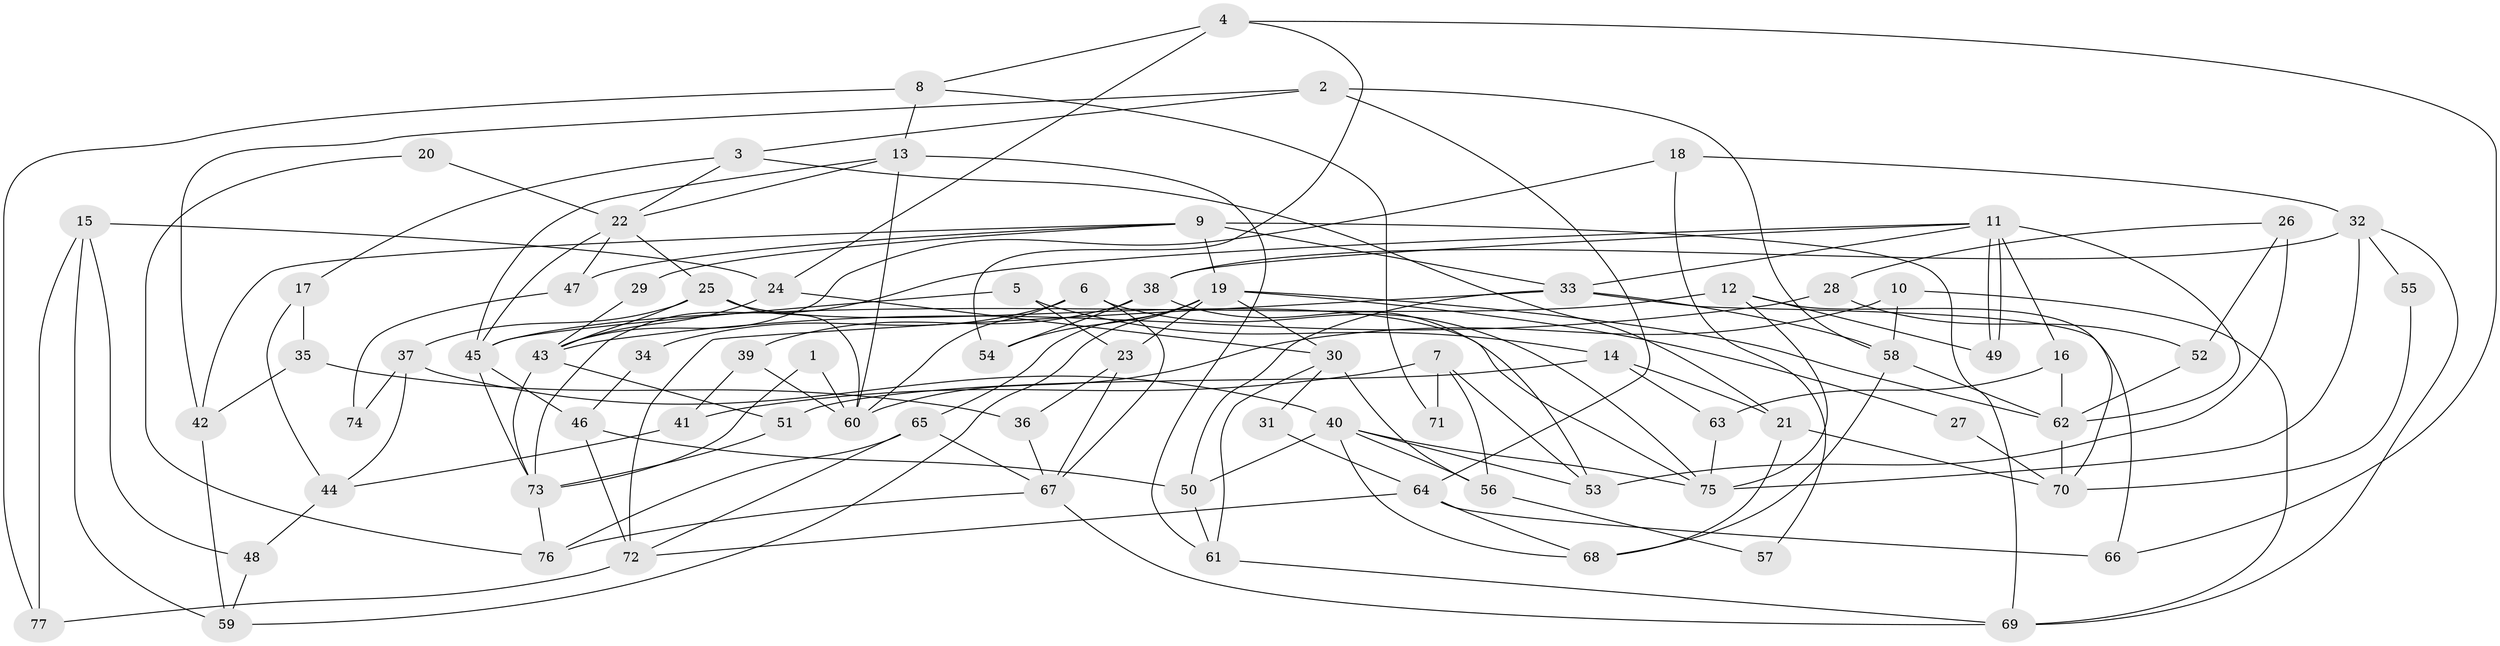 // Generated by graph-tools (version 1.1) at 2025/36/03/09/25 02:36:25]
// undirected, 77 vertices, 154 edges
graph export_dot {
graph [start="1"]
  node [color=gray90,style=filled];
  1;
  2;
  3;
  4;
  5;
  6;
  7;
  8;
  9;
  10;
  11;
  12;
  13;
  14;
  15;
  16;
  17;
  18;
  19;
  20;
  21;
  22;
  23;
  24;
  25;
  26;
  27;
  28;
  29;
  30;
  31;
  32;
  33;
  34;
  35;
  36;
  37;
  38;
  39;
  40;
  41;
  42;
  43;
  44;
  45;
  46;
  47;
  48;
  49;
  50;
  51;
  52;
  53;
  54;
  55;
  56;
  57;
  58;
  59;
  60;
  61;
  62;
  63;
  64;
  65;
  66;
  67;
  68;
  69;
  70;
  71;
  72;
  73;
  74;
  75;
  76;
  77;
  1 -- 60;
  1 -- 73;
  2 -- 42;
  2 -- 58;
  2 -- 3;
  2 -- 64;
  3 -- 17;
  3 -- 21;
  3 -- 22;
  4 -- 66;
  4 -- 24;
  4 -- 8;
  4 -- 54;
  5 -- 23;
  5 -- 45;
  5 -- 14;
  6 -- 75;
  6 -- 67;
  6 -- 34;
  6 -- 60;
  7 -- 56;
  7 -- 53;
  7 -- 41;
  7 -- 71;
  8 -- 13;
  8 -- 71;
  8 -- 77;
  9 -- 19;
  9 -- 33;
  9 -- 29;
  9 -- 42;
  9 -- 47;
  9 -- 69;
  10 -- 58;
  10 -- 69;
  10 -- 60;
  11 -- 49;
  11 -- 49;
  11 -- 33;
  11 -- 16;
  11 -- 38;
  11 -- 62;
  11 -- 73;
  12 -- 70;
  12 -- 45;
  12 -- 49;
  12 -- 75;
  13 -- 22;
  13 -- 60;
  13 -- 45;
  13 -- 61;
  14 -- 51;
  14 -- 21;
  14 -- 63;
  15 -- 48;
  15 -- 77;
  15 -- 24;
  15 -- 59;
  16 -- 63;
  16 -- 62;
  17 -- 44;
  17 -- 35;
  18 -- 43;
  18 -- 32;
  18 -- 57;
  19 -- 65;
  19 -- 62;
  19 -- 23;
  19 -- 27;
  19 -- 30;
  19 -- 54;
  19 -- 59;
  20 -- 76;
  20 -- 22;
  21 -- 68;
  21 -- 70;
  22 -- 25;
  22 -- 45;
  22 -- 47;
  23 -- 67;
  23 -- 36;
  24 -- 43;
  24 -- 30;
  25 -- 60;
  25 -- 75;
  25 -- 37;
  25 -- 43;
  26 -- 52;
  26 -- 53;
  26 -- 28;
  27 -- 70;
  28 -- 43;
  28 -- 52;
  29 -- 43;
  30 -- 31;
  30 -- 56;
  30 -- 61;
  31 -- 64;
  32 -- 38;
  32 -- 69;
  32 -- 55;
  32 -- 75;
  33 -- 72;
  33 -- 50;
  33 -- 58;
  33 -- 66;
  34 -- 46;
  35 -- 42;
  35 -- 36;
  36 -- 67;
  37 -- 40;
  37 -- 44;
  37 -- 74;
  38 -- 54;
  38 -- 39;
  38 -- 53;
  39 -- 60;
  39 -- 41;
  40 -- 68;
  40 -- 75;
  40 -- 50;
  40 -- 53;
  40 -- 56;
  41 -- 44;
  42 -- 59;
  43 -- 73;
  43 -- 51;
  44 -- 48;
  45 -- 46;
  45 -- 73;
  46 -- 50;
  46 -- 72;
  47 -- 74;
  48 -- 59;
  50 -- 61;
  51 -- 73;
  52 -- 62;
  55 -- 70;
  56 -- 57;
  58 -- 62;
  58 -- 68;
  61 -- 69;
  62 -- 70;
  63 -- 75;
  64 -- 68;
  64 -- 66;
  64 -- 72;
  65 -- 72;
  65 -- 76;
  65 -- 67;
  67 -- 69;
  67 -- 76;
  72 -- 77;
  73 -- 76;
}
